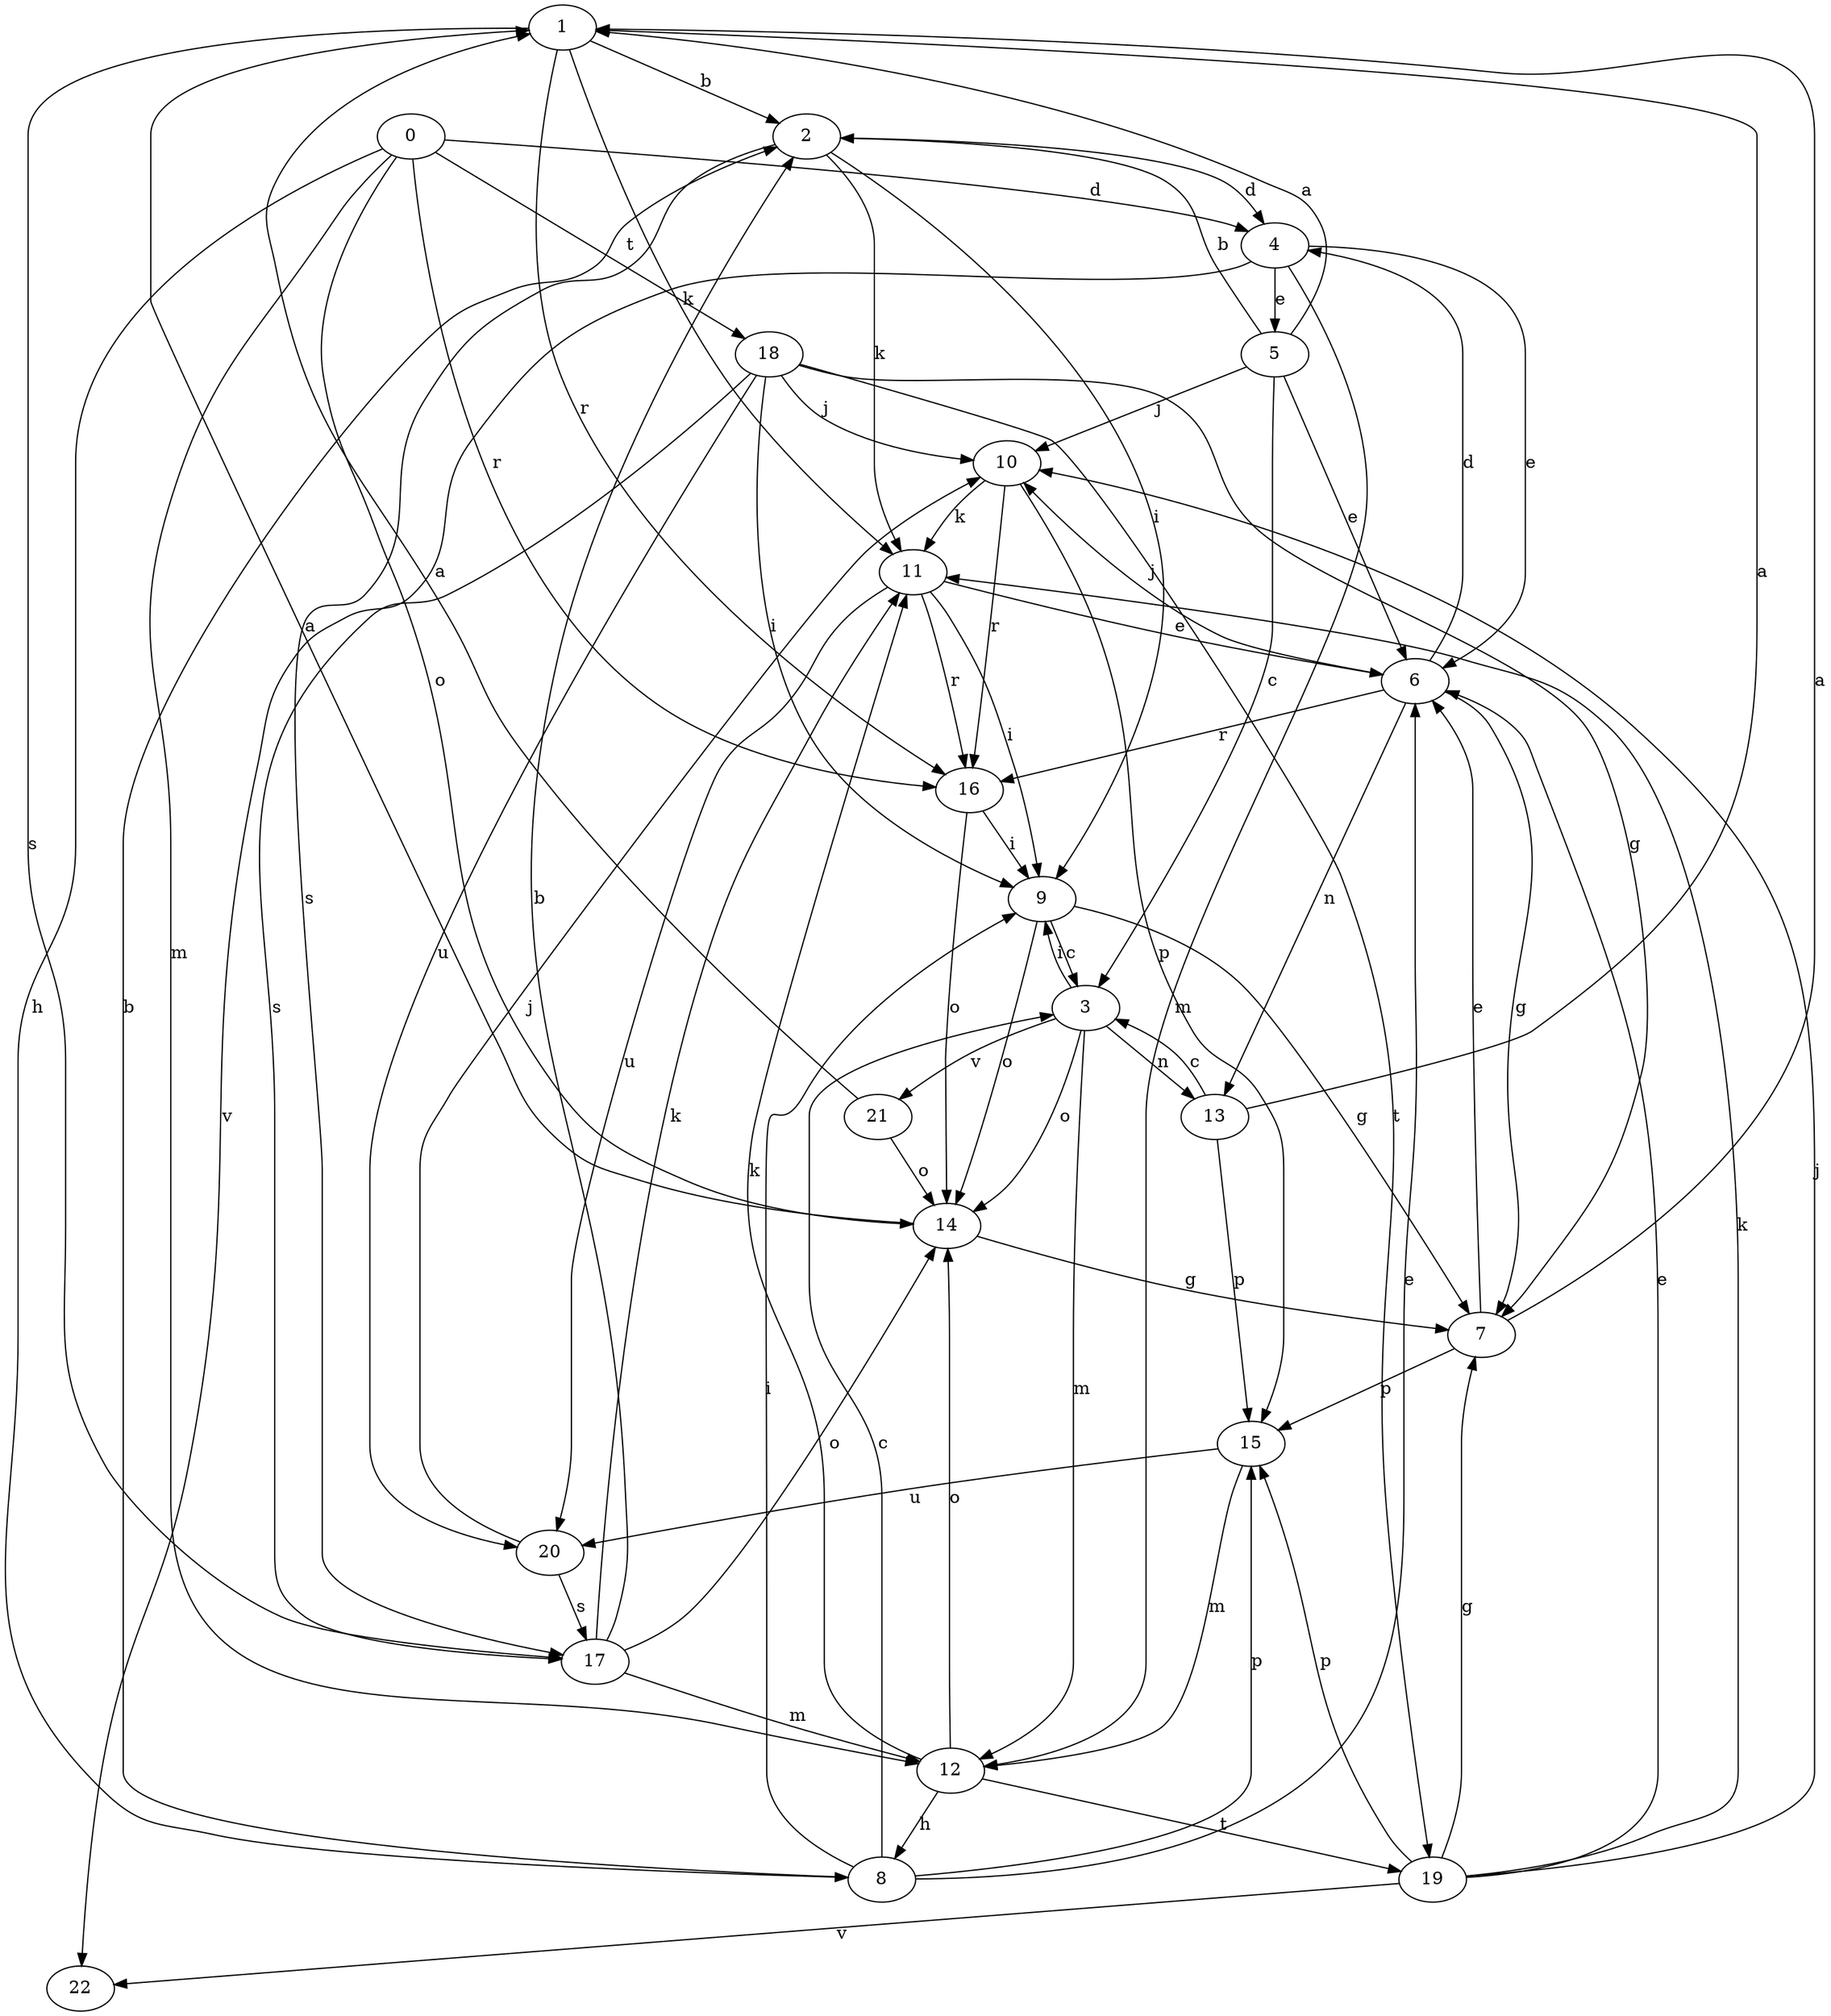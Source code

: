 strict digraph  {
1;
2;
3;
4;
5;
0;
6;
7;
8;
9;
10;
11;
12;
13;
14;
15;
16;
17;
18;
19;
20;
21;
22;
1 -> 2  [label=b];
1 -> 11  [label=k];
1 -> 16  [label=r];
1 -> 17  [label=s];
2 -> 4  [label=d];
2 -> 9  [label=i];
2 -> 11  [label=k];
2 -> 17  [label=s];
3 -> 9  [label=i];
3 -> 12  [label=m];
3 -> 13  [label=n];
3 -> 14  [label=o];
3 -> 21  [label=v];
4 -> 5  [label=e];
4 -> 6  [label=e];
4 -> 12  [label=m];
4 -> 22  [label=v];
5 -> 1  [label=a];
5 -> 2  [label=b];
5 -> 3  [label=c];
5 -> 6  [label=e];
5 -> 10  [label=j];
0 -> 4  [label=d];
0 -> 8  [label=h];
0 -> 12  [label=m];
0 -> 14  [label=o];
0 -> 16  [label=r];
0 -> 18  [label=t];
6 -> 4  [label=d];
6 -> 7  [label=g];
6 -> 10  [label=j];
6 -> 13  [label=n];
6 -> 16  [label=r];
7 -> 1  [label=a];
7 -> 6  [label=e];
7 -> 15  [label=p];
8 -> 2  [label=b];
8 -> 3  [label=c];
8 -> 6  [label=e];
8 -> 9  [label=i];
8 -> 15  [label=p];
9 -> 3  [label=c];
9 -> 7  [label=g];
9 -> 14  [label=o];
10 -> 11  [label=k];
10 -> 15  [label=p];
10 -> 16  [label=r];
11 -> 6  [label=e];
11 -> 9  [label=i];
11 -> 16  [label=r];
11 -> 20  [label=u];
12 -> 8  [label=h];
12 -> 11  [label=k];
12 -> 14  [label=o];
12 -> 19  [label=t];
13 -> 1  [label=a];
13 -> 3  [label=c];
13 -> 15  [label=p];
14 -> 1  [label=a];
14 -> 7  [label=g];
15 -> 12  [label=m];
15 -> 20  [label=u];
16 -> 9  [label=i];
16 -> 14  [label=o];
17 -> 2  [label=b];
17 -> 11  [label=k];
17 -> 12  [label=m];
17 -> 14  [label=o];
18 -> 7  [label=g];
18 -> 9  [label=i];
18 -> 10  [label=j];
18 -> 17  [label=s];
18 -> 19  [label=t];
18 -> 20  [label=u];
19 -> 6  [label=e];
19 -> 7  [label=g];
19 -> 10  [label=j];
19 -> 11  [label=k];
19 -> 15  [label=p];
19 -> 22  [label=v];
20 -> 10  [label=j];
20 -> 17  [label=s];
21 -> 1  [label=a];
21 -> 14  [label=o];
}
